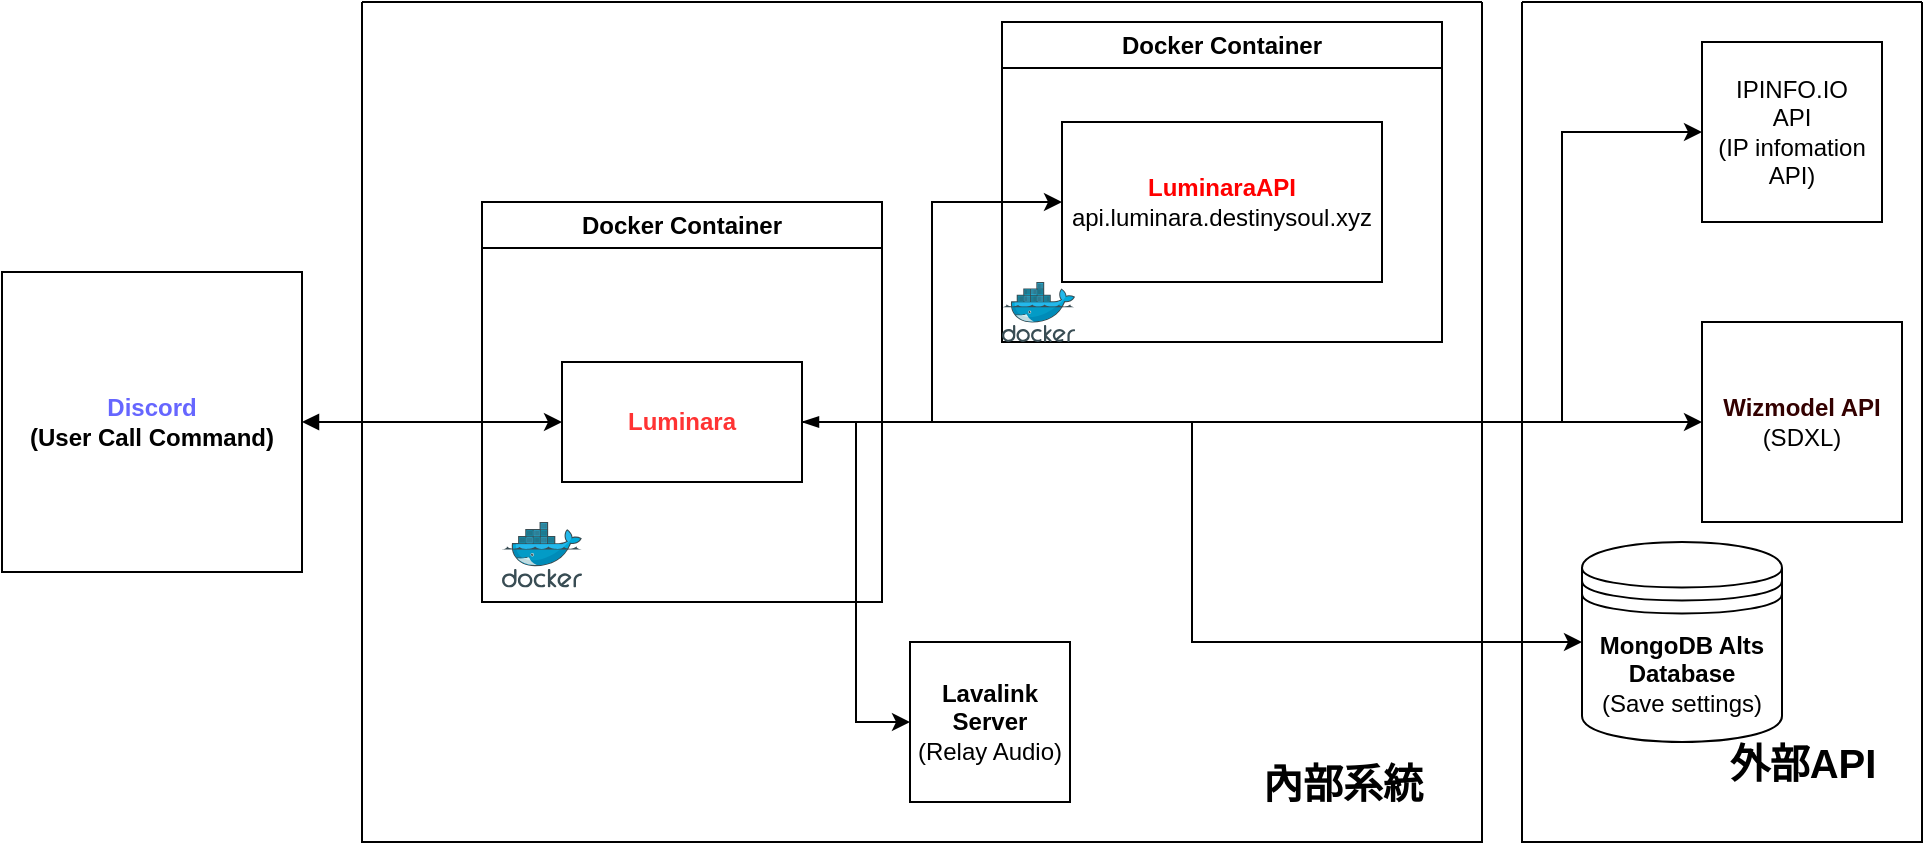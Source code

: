 <mxfile version="24.2.3" type="github">
  <diagram id="XSM4oBVF5_mrXPqM3JRI" name="第 1 页">
    <mxGraphModel dx="1869" dy="569" grid="1" gridSize="10" guides="1" tooltips="1" connect="1" arrows="1" fold="1" page="1" pageScale="1" pageWidth="827" pageHeight="1169" math="0" shadow="0">
      <root>
        <mxCell id="0" />
        <mxCell id="1" parent="0" />
        <mxCell id="sidi8s4r-6cRWNvBowN3-40" style="edgeStyle=orthogonalEdgeStyle;rounded=0;orthogonalLoop=1;jettySize=auto;html=1;entryX=0;entryY=0.5;entryDx=0;entryDy=0;startArrow=block;startFill=1;" parent="1" source="sidi8s4r-6cRWNvBowN3-8" target="sidi8s4r-6cRWNvBowN3-39" edge="1">
          <mxGeometry relative="1" as="geometry" />
        </mxCell>
        <mxCell id="sidi8s4r-6cRWNvBowN3-8" value="&lt;b style=&quot;&quot;&gt;&lt;font color=&quot;#6666ff&quot;&gt;Discord&lt;/font&gt;&lt;br&gt;(User Call&amp;nbsp;&lt;/b&gt;&lt;b style=&quot;background-color: initial;&quot;&gt;Command)&lt;/b&gt;" style="whiteSpace=wrap;html=1;aspect=fixed;" parent="1" vertex="1">
          <mxGeometry x="-80" y="215" width="150" height="150" as="geometry" />
        </mxCell>
        <mxCell id="sidi8s4r-6cRWNvBowN3-24" value="" style="swimlane;startSize=0;" parent="1" vertex="1">
          <mxGeometry x="100" y="80" width="560" height="420" as="geometry" />
        </mxCell>
        <mxCell id="sidi8s4r-6cRWNvBowN3-20" value="&lt;b&gt;Lavalink&lt;br&gt;Server&lt;/b&gt;&lt;br&gt;(Relay Audio)" style="whiteSpace=wrap;html=1;aspect=fixed;" parent="sidi8s4r-6cRWNvBowN3-24" vertex="1">
          <mxGeometry x="274" y="320" width="80" height="80" as="geometry" />
        </mxCell>
        <mxCell id="sidi8s4r-6cRWNvBowN3-38" value="Docker Container" style="swimlane;whiteSpace=wrap;html=1;" parent="sidi8s4r-6cRWNvBowN3-24" vertex="1">
          <mxGeometry x="60" y="100" width="200" height="200" as="geometry" />
        </mxCell>
        <mxCell id="sidi8s4r-6cRWNvBowN3-10" value="" style="image;sketch=0;aspect=fixed;html=1;points=[];align=center;fontSize=12;image=img/lib/mscae/Docker.svg;" parent="sidi8s4r-6cRWNvBowN3-38" vertex="1">
          <mxGeometry x="10" y="160" width="40" height="32.8" as="geometry" />
        </mxCell>
        <mxCell id="sidi8s4r-6cRWNvBowN3-39" value="&lt;b&gt;&lt;font color=&quot;#ff3333&quot;&gt;Luminara&lt;/font&gt;&lt;/b&gt;" style="whiteSpace=wrap;html=1;" parent="sidi8s4r-6cRWNvBowN3-38" vertex="1">
          <mxGeometry x="40" y="80" width="120" height="60" as="geometry" />
        </mxCell>
        <mxCell id="sidi8s4r-6cRWNvBowN3-42" style="edgeStyle=orthogonalEdgeStyle;rounded=0;orthogonalLoop=1;jettySize=auto;html=1;entryX=0;entryY=0.5;entryDx=0;entryDy=0;" parent="sidi8s4r-6cRWNvBowN3-24" source="sidi8s4r-6cRWNvBowN3-39" target="sidi8s4r-6cRWNvBowN3-20" edge="1">
          <mxGeometry relative="1" as="geometry" />
        </mxCell>
        <mxCell id="sidi8s4r-6cRWNvBowN3-43" value="Docker Container" style="swimlane;whiteSpace=wrap;html=1;" parent="sidi8s4r-6cRWNvBowN3-24" vertex="1">
          <mxGeometry x="320" y="10" width="220" height="160" as="geometry" />
        </mxCell>
        <mxCell id="sidi8s4r-6cRWNvBowN3-44" value="&lt;font color=&quot;#ff0000&quot;&gt;&lt;b&gt;LuminaraAPI&lt;/b&gt;&lt;/font&gt;&lt;br&gt;api.luminara.destinysoul.xyz" style="whiteSpace=wrap;html=1;" parent="sidi8s4r-6cRWNvBowN3-43" vertex="1">
          <mxGeometry x="30" y="50" width="160" height="80" as="geometry" />
        </mxCell>
        <mxCell id="sidi8s4r-6cRWNvBowN3-46" value="" style="image;sketch=0;aspect=fixed;html=1;points=[];align=center;fontSize=12;image=img/lib/mscae/Docker.svg;" parent="sidi8s4r-6cRWNvBowN3-43" vertex="1">
          <mxGeometry y="130" width="36.59" height="30" as="geometry" />
        </mxCell>
        <mxCell id="sidi8s4r-6cRWNvBowN3-48" style="edgeStyle=orthogonalEdgeStyle;rounded=0;orthogonalLoop=1;jettySize=auto;html=1;entryX=0;entryY=0.5;entryDx=0;entryDy=0;" parent="sidi8s4r-6cRWNvBowN3-24" source="sidi8s4r-6cRWNvBowN3-39" target="sidi8s4r-6cRWNvBowN3-44" edge="1">
          <mxGeometry relative="1" as="geometry" />
        </mxCell>
        <mxCell id="sidi8s4r-6cRWNvBowN3-26" value="&lt;font style=&quot;font-size: 20px;&quot;&gt;&lt;b&gt;內部系統&lt;/b&gt;&lt;/font&gt;" style="text;html=1;align=center;verticalAlign=middle;resizable=0;points=[];autosize=1;strokeColor=none;fillColor=none;" parent="sidi8s4r-6cRWNvBowN3-24" vertex="1">
          <mxGeometry x="440" y="370" width="100" height="40" as="geometry" />
        </mxCell>
        <mxCell id="sidi8s4r-6cRWNvBowN3-49" style="edgeStyle=orthogonalEdgeStyle;rounded=0;orthogonalLoop=1;jettySize=auto;html=1;exitX=1;exitY=0.5;exitDx=0;exitDy=0;" parent="1" source="sidi8s4r-6cRWNvBowN3-39" target="sidi8s4r-6cRWNvBowN3-6" edge="1">
          <mxGeometry relative="1" as="geometry" />
        </mxCell>
        <mxCell id="sidi8s4r-6cRWNvBowN3-50" style="edgeStyle=orthogonalEdgeStyle;rounded=0;orthogonalLoop=1;jettySize=auto;html=1;exitX=1;exitY=0.5;exitDx=0;exitDy=0;entryX=0;entryY=0.5;entryDx=0;entryDy=0;" parent="1" source="sidi8s4r-6cRWNvBowN3-39" target="sidi8s4r-6cRWNvBowN3-16" edge="1">
          <mxGeometry relative="1" as="geometry" />
        </mxCell>
        <mxCell id="sidi8s4r-6cRWNvBowN3-51" value="" style="swimlane;startSize=0;" parent="1" vertex="1">
          <mxGeometry x="680" y="80" width="200" height="420" as="geometry" />
        </mxCell>
        <mxCell id="sidi8s4r-6cRWNvBowN3-52" value="&lt;font style=&quot;font-size: 20px;&quot;&gt;&lt;b&gt;外部API&lt;/b&gt;&lt;/font&gt;" style="text;html=1;align=center;verticalAlign=middle;resizable=0;points=[];autosize=1;strokeColor=none;fillColor=none;" parent="sidi8s4r-6cRWNvBowN3-51" vertex="1">
          <mxGeometry x="90" y="360" width="100" height="40" as="geometry" />
        </mxCell>
        <mxCell id="sidi8s4r-6cRWNvBowN3-6" value="&lt;b&gt;&lt;font color=&quot;#330000&quot;&gt;Wizmodel API&lt;/font&gt;&lt;/b&gt;&lt;br&gt;(SDXL)" style="whiteSpace=wrap;html=1;aspect=fixed;" parent="sidi8s4r-6cRWNvBowN3-51" vertex="1">
          <mxGeometry x="90" y="160" width="100" height="100" as="geometry" />
        </mxCell>
        <mxCell id="gDp2E85Umug_tYr_aaW8-1" value="IPINFO.IO&lt;br&gt;API&lt;div&gt;(IP infomation API)&lt;/div&gt;" style="whiteSpace=wrap;html=1;aspect=fixed;" vertex="1" parent="sidi8s4r-6cRWNvBowN3-51">
          <mxGeometry x="90" y="20" width="90" height="90" as="geometry" />
        </mxCell>
        <mxCell id="sidi8s4r-6cRWNvBowN3-16" value="&lt;b&gt;MongoDB Alts&lt;/b&gt;&lt;div&gt;&lt;b&gt;Database&lt;br&gt;&lt;/b&gt;(Save settings)&lt;/div&gt;" style="shape=datastore;whiteSpace=wrap;html=1;" parent="sidi8s4r-6cRWNvBowN3-51" vertex="1">
          <mxGeometry x="30" y="270" width="100" height="100" as="geometry" />
        </mxCell>
        <mxCell id="gDp2E85Umug_tYr_aaW8-3" style="edgeStyle=orthogonalEdgeStyle;rounded=0;orthogonalLoop=1;jettySize=auto;html=1;entryX=0;entryY=0.5;entryDx=0;entryDy=0;startArrow=blockThin;startFill=1;" edge="1" parent="1" source="sidi8s4r-6cRWNvBowN3-39" target="gDp2E85Umug_tYr_aaW8-1">
          <mxGeometry relative="1" as="geometry">
            <Array as="points">
              <mxPoint x="700" y="290" />
              <mxPoint x="700" y="145" />
            </Array>
          </mxGeometry>
        </mxCell>
      </root>
    </mxGraphModel>
  </diagram>
</mxfile>
